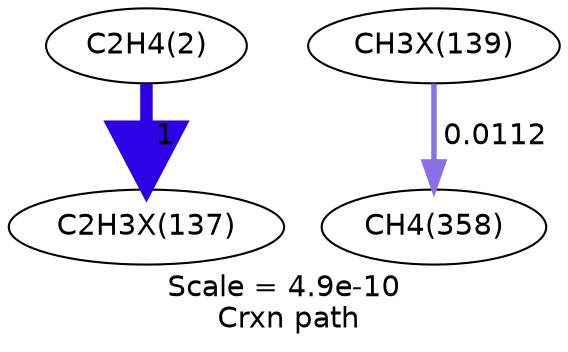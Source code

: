 digraph reaction_paths {
center=1;
s5 -> s20[fontname="Helvetica", style="setlinewidth(6)", arrowsize=3, color="0.7, 1.5, 0.9"
, label=" 1"];
s21 -> s16[fontname="Helvetica", style="setlinewidth(2.61)", arrowsize=1.31, color="0.7, 0.511, 0.9"
, label=" 0.0112"];
s5 [ fontname="Helvetica", label="C2H4(2)"];
s16 [ fontname="Helvetica", label="CH4(358)"];
s20 [ fontname="Helvetica", label="C2H3X(137)"];
s21 [ fontname="Helvetica", label="CH3X(139)"];
 label = "Scale = 4.9e-10\l Crxn path";
 fontname = "Helvetica";
}
